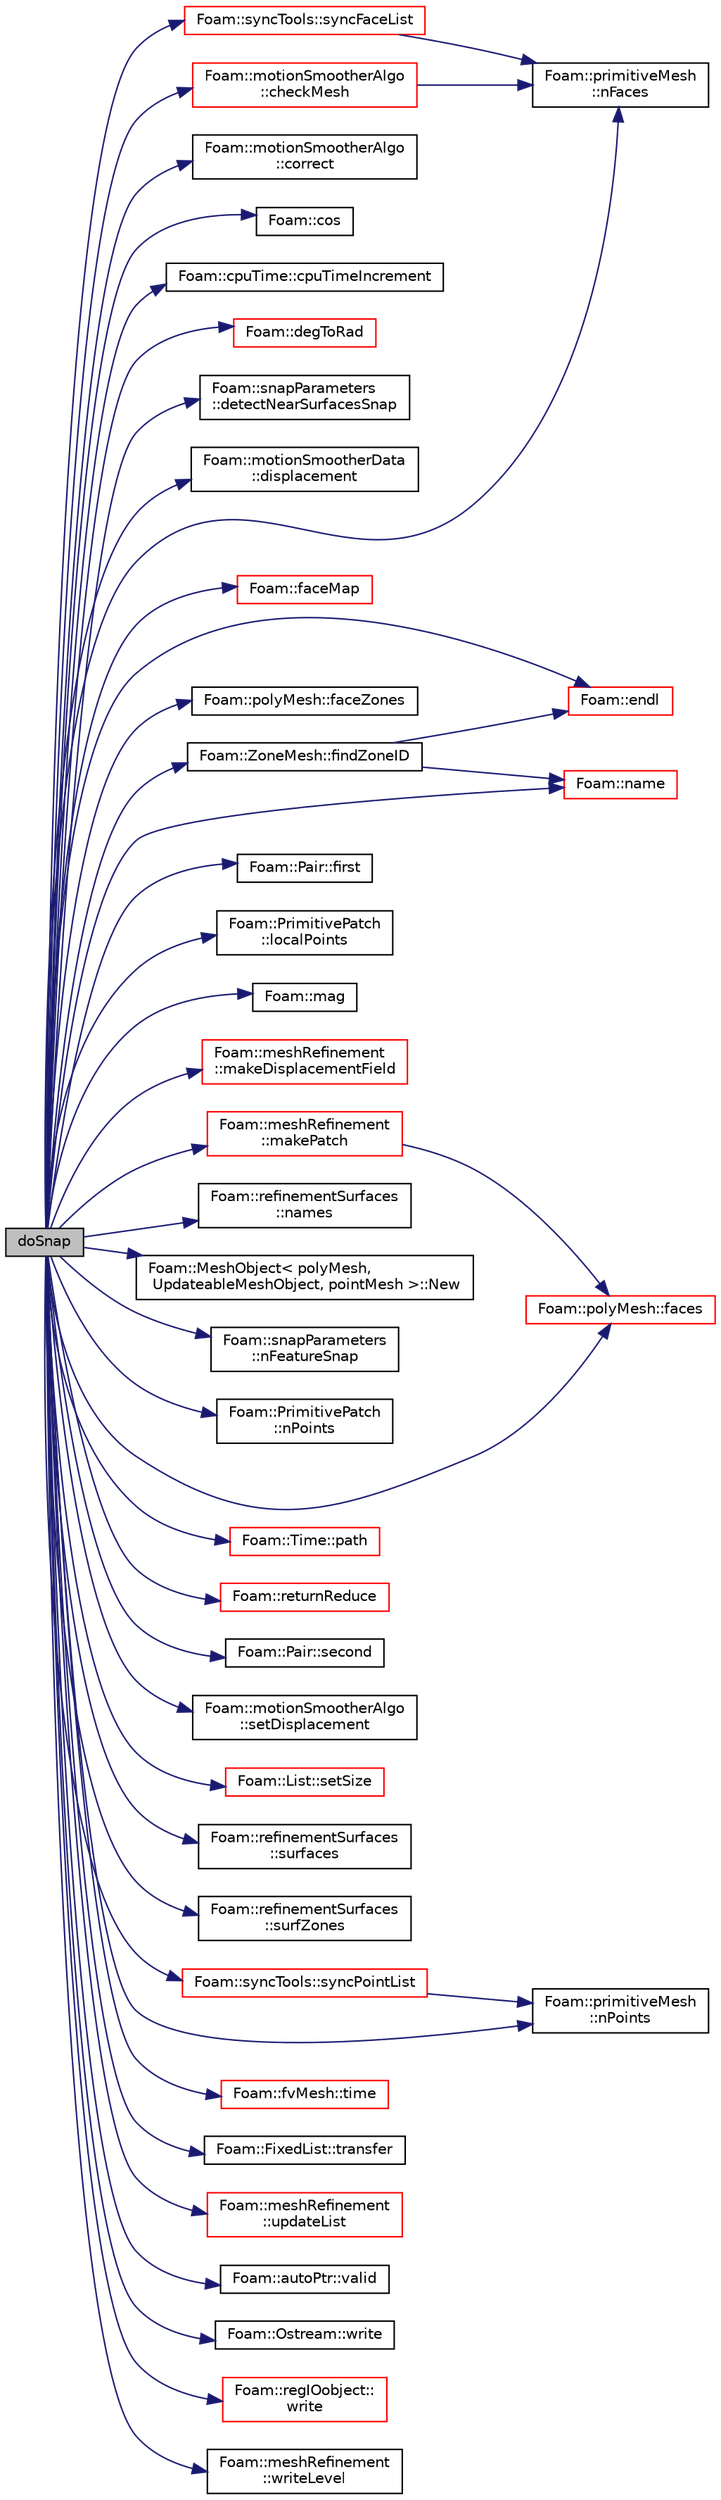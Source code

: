 digraph "doSnap"
{
  bgcolor="transparent";
  edge [fontname="Helvetica",fontsize="10",labelfontname="Helvetica",labelfontsize="10"];
  node [fontname="Helvetica",fontsize="10",shape=record];
  rankdir="LR";
  Node1 [label="doSnap",height=0.2,width=0.4,color="black", fillcolor="grey75", style="filled", fontcolor="black"];
  Node1 -> Node2 [color="midnightblue",fontsize="10",style="solid",fontname="Helvetica"];
  Node2 [label="Foam::motionSmootherAlgo\l::checkMesh",height=0.2,width=0.4,color="red",URL="$a01530.html#afbe9420d4dac86e78be8408bd5475536",tooltip="Check mesh with mesh settings in dict. Collects incorrect faces. "];
  Node2 -> Node3 [color="midnightblue",fontsize="10",style="solid",fontname="Helvetica"];
  Node3 [label="Foam::primitiveMesh\l::nFaces",height=0.2,width=0.4,color="black",URL="$a01967.html#a9be088de373a98524a153de7da0e92e8"];
  Node1 -> Node4 [color="midnightblue",fontsize="10",style="solid",fontname="Helvetica"];
  Node4 [label="Foam::motionSmootherAlgo\l::correct",height=0.2,width=0.4,color="black",URL="$a01530.html#a3ae44b28050c3aa494c1d8e18cf618c1",tooltip="Take over existing mesh position. "];
  Node1 -> Node5 [color="midnightblue",fontsize="10",style="solid",fontname="Helvetica"];
  Node5 [label="Foam::cos",height=0.2,width=0.4,color="black",URL="$a10725.html#aebb41a148f7cf44b63e12f69e487e49f"];
  Node1 -> Node6 [color="midnightblue",fontsize="10",style="solid",fontname="Helvetica"];
  Node6 [label="Foam::cpuTime::cpuTimeIncrement",height=0.2,width=0.4,color="black",URL="$a00432.html#a43eed4a8935c988474b2232d55ada013",tooltip="Return CPU time (in seconds) since last call to cpuTimeIncrement() "];
  Node1 -> Node7 [color="midnightblue",fontsize="10",style="solid",fontname="Helvetica"];
  Node7 [label="Foam::degToRad",height=0.2,width=0.4,color="red",URL="$a10725.html#af706f965be4d1457b0f1e7fade1c0118",tooltip="Conversion from degrees to radians. "];
  Node1 -> Node8 [color="midnightblue",fontsize="10",style="solid",fontname="Helvetica"];
  Node8 [label="Foam::snapParameters\l::detectNearSurfacesSnap",height=0.2,width=0.4,color="black",URL="$a02359.html#a1e647636299d5fb284a2b90149a70abe"];
  Node1 -> Node9 [color="midnightblue",fontsize="10",style="solid",fontname="Helvetica"];
  Node9 [label="Foam::motionSmootherData\l::displacement",height=0.2,width=0.4,color="black",URL="$a01531.html#a385ef78c10bfc635b81bec6ef42e051b",tooltip="Reference to displacement field. "];
  Node1 -> Node10 [color="midnightblue",fontsize="10",style="solid",fontname="Helvetica"];
  Node10 [label="Foam::endl",height=0.2,width=0.4,color="red",URL="$a10725.html#a2db8fe02a0d3909e9351bb4275b23ce4",tooltip="Add newline and flush stream. "];
  Node1 -> Node11 [color="midnightblue",fontsize="10",style="solid",fontname="Helvetica"];
  Node11 [label="Foam::faceMap",height=0.2,width=0.4,color="red",URL="$a10725.html#aa77215843e964fac259ab06e68d0ee02"];
  Node1 -> Node12 [color="midnightblue",fontsize="10",style="solid",fontname="Helvetica"];
  Node12 [label="Foam::polyMesh::faces",height=0.2,width=0.4,color="red",URL="$a01916.html#a4434536d50d4c14116249da802a1e2b2",tooltip="Return raw faces. "];
  Node1 -> Node13 [color="midnightblue",fontsize="10",style="solid",fontname="Helvetica"];
  Node13 [label="Foam::polyMesh::faceZones",height=0.2,width=0.4,color="black",URL="$a01916.html#aa3b2dc268f43cd7ca2d043febae4f0e6",tooltip="Return face zone mesh. "];
  Node1 -> Node14 [color="midnightblue",fontsize="10",style="solid",fontname="Helvetica"];
  Node14 [label="Foam::ZoneMesh::findZoneID",height=0.2,width=0.4,color="black",URL="$a02896.html#a09614eb35eb88968e053707fde62f274",tooltip="Find zone index given a name. "];
  Node14 -> Node15 [color="midnightblue",fontsize="10",style="solid",fontname="Helvetica"];
  Node15 [label="Foam::name",height=0.2,width=0.4,color="red",URL="$a10725.html#adcb0df2bd4953cb6bb390272d8263c3a",tooltip="Return a string representation of a complex. "];
  Node14 -> Node10 [color="midnightblue",fontsize="10",style="solid",fontname="Helvetica"];
  Node1 -> Node16 [color="midnightblue",fontsize="10",style="solid",fontname="Helvetica"];
  Node16 [label="Foam::Pair::first",height=0.2,width=0.4,color="black",URL="$a01759.html#a69ef5dddb2067ac3fb125632597a61b9",tooltip="Return first. "];
  Node1 -> Node17 [color="midnightblue",fontsize="10",style="solid",fontname="Helvetica"];
  Node17 [label="Foam::PrimitivePatch\l::localPoints",height=0.2,width=0.4,color="black",URL="$a01970.html#a180aa335ba66b3224df33de8eb29b3bf",tooltip="Return pointField of points in patch. "];
  Node1 -> Node18 [color="midnightblue",fontsize="10",style="solid",fontname="Helvetica"];
  Node18 [label="Foam::mag",height=0.2,width=0.4,color="black",URL="$a10725.html#a929da2a3fdcf3dacbbe0487d3a330dae"];
  Node1 -> Node19 [color="midnightblue",fontsize="10",style="solid",fontname="Helvetica"];
  Node19 [label="Foam::meshRefinement\l::makeDisplacementField",height=0.2,width=0.4,color="red",URL="$a01469.html#ab021a3506ff50fe3b6cedb2ac43f9a17",tooltip="Helper function to make a pointVectorField with correct. "];
  Node1 -> Node20 [color="midnightblue",fontsize="10",style="solid",fontname="Helvetica"];
  Node20 [label="Foam::meshRefinement\l::makePatch",height=0.2,width=0.4,color="red",URL="$a01469.html#aca2e02beb44887a5eede2d5061d6eb54",tooltip="Create patch from set of patches. "];
  Node20 -> Node12 [color="midnightblue",fontsize="10",style="solid",fontname="Helvetica"];
  Node1 -> Node15 [color="midnightblue",fontsize="10",style="solid",fontname="Helvetica"];
  Node1 -> Node21 [color="midnightblue",fontsize="10",style="solid",fontname="Helvetica"];
  Node21 [label="Foam::refinementSurfaces\l::names",height=0.2,width=0.4,color="black",URL="$a02115.html#a4cfa938962e39d9251eec21f98340669",tooltip="Names of surfaces. "];
  Node1 -> Node22 [color="midnightblue",fontsize="10",style="solid",fontname="Helvetica"];
  Node22 [label="Foam::MeshObject\< polyMesh,\l UpdateableMeshObject, pointMesh \>::New",height=0.2,width=0.4,color="black",URL="$a01467.html#ab61cc2091ec1fd7e08e8948e84235a05"];
  Node1 -> Node3 [color="midnightblue",fontsize="10",style="solid",fontname="Helvetica"];
  Node1 -> Node23 [color="midnightblue",fontsize="10",style="solid",fontname="Helvetica"];
  Node23 [label="Foam::snapParameters\l::nFeatureSnap",height=0.2,width=0.4,color="black",URL="$a02359.html#ae6b5819f091b888cf94db047a992b3a5"];
  Node1 -> Node24 [color="midnightblue",fontsize="10",style="solid",fontname="Helvetica"];
  Node24 [label="Foam::PrimitivePatch\l::nPoints",height=0.2,width=0.4,color="black",URL="$a01970.html#a9927abeba2c8506177084d644b6e573a",tooltip="Return number of points supporting patch faces. "];
  Node1 -> Node25 [color="midnightblue",fontsize="10",style="solid",fontname="Helvetica"];
  Node25 [label="Foam::primitiveMesh\l::nPoints",height=0.2,width=0.4,color="black",URL="$a01967.html#a9927abeba2c8506177084d644b6e573a"];
  Node1 -> Node26 [color="midnightblue",fontsize="10",style="solid",fontname="Helvetica"];
  Node26 [label="Foam::Time::path",height=0.2,width=0.4,color="red",URL="$a02606.html#a2db7691b348697844893a04d3110e3d5",tooltip="Return path. "];
  Node1 -> Node27 [color="midnightblue",fontsize="10",style="solid",fontname="Helvetica"];
  Node27 [label="Foam::returnReduce",height=0.2,width=0.4,color="red",URL="$a10725.html#a8d528a67d2a9c6fe4fb94bc86872624b"];
  Node1 -> Node28 [color="midnightblue",fontsize="10",style="solid",fontname="Helvetica"];
  Node28 [label="Foam::Pair::second",height=0.2,width=0.4,color="black",URL="$a01759.html#a4735f680939b3f5fec1e4a8d34549d6f",tooltip="Return second. "];
  Node1 -> Node29 [color="midnightblue",fontsize="10",style="solid",fontname="Helvetica"];
  Node29 [label="Foam::motionSmootherAlgo\l::setDisplacement",height=0.2,width=0.4,color="black",URL="$a01530.html#a856c4be9adaf4b4ade6db576a3d833bf",tooltip="Set displacement field from displacement on patch points. "];
  Node1 -> Node30 [color="midnightblue",fontsize="10",style="solid",fontname="Helvetica"];
  Node30 [label="Foam::List::setSize",height=0.2,width=0.4,color="red",URL="$a01364.html#aedb985ffeaf1bdbfeccc2a8730405703",tooltip="Reset size of List. "];
  Node1 -> Node31 [color="midnightblue",fontsize="10",style="solid",fontname="Helvetica"];
  Node31 [label="Foam::refinementSurfaces\l::surfaces",height=0.2,width=0.4,color="black",URL="$a02115.html#adcd7311efdf37e4637a13fa45dd405ef"];
  Node1 -> Node32 [color="midnightblue",fontsize="10",style="solid",fontname="Helvetica"];
  Node32 [label="Foam::refinementSurfaces\l::surfZones",height=0.2,width=0.4,color="black",URL="$a02115.html#ae149e1770f0bee2a1c69148fe9c6e6a3"];
  Node1 -> Node33 [color="midnightblue",fontsize="10",style="solid",fontname="Helvetica"];
  Node33 [label="Foam::syncTools::syncFaceList",height=0.2,width=0.4,color="red",URL="$a02542.html#abed40ebf1b90b365509600f5e7b004b7",tooltip="Synchronize values on all mesh faces. "];
  Node33 -> Node3 [color="midnightblue",fontsize="10",style="solid",fontname="Helvetica"];
  Node1 -> Node34 [color="midnightblue",fontsize="10",style="solid",fontname="Helvetica"];
  Node34 [label="Foam::syncTools::syncPointList",height=0.2,width=0.4,color="red",URL="$a02542.html#a197ed77a9101bdfb37253bd3f507c017",tooltip="Synchronize values on all mesh points. "];
  Node34 -> Node25 [color="midnightblue",fontsize="10",style="solid",fontname="Helvetica"];
  Node1 -> Node35 [color="midnightblue",fontsize="10",style="solid",fontname="Helvetica"];
  Node35 [label="Foam::fvMesh::time",height=0.2,width=0.4,color="red",URL="$a00876.html#a48fcf6de2789aff6b430b5fc1a05693f",tooltip="Return the top-level database. "];
  Node1 -> Node36 [color="midnightblue",fontsize="10",style="solid",fontname="Helvetica"];
  Node36 [label="Foam::FixedList::transfer",height=0.2,width=0.4,color="black",URL="$a00824.html#ad199ea6fc3eb573dd9192b5606943cdd",tooltip="Copy (not transfer) the argument contents. "];
  Node1 -> Node37 [color="midnightblue",fontsize="10",style="solid",fontname="Helvetica"];
  Node37 [label="Foam::meshRefinement\l::updateList",height=0.2,width=0.4,color="red",URL="$a01469.html#acb22f124478b6f5cd17b2d7dad384cf8",tooltip="Helper: reorder list according to map. "];
  Node1 -> Node38 [color="midnightblue",fontsize="10",style="solid",fontname="Helvetica"];
  Node38 [label="Foam::autoPtr::valid",height=0.2,width=0.4,color="black",URL="$a00086.html#a8d985300b138b6c5556ab17ed4df3b38",tooltip="Return true if the autoPtr valid (ie, the pointer is set). "];
  Node1 -> Node39 [color="midnightblue",fontsize="10",style="solid",fontname="Helvetica"];
  Node39 [label="Foam::Ostream::write",height=0.2,width=0.4,color="black",URL="$a01736.html#a81a19ad9e4098b4701cc8bab9a59d78b",tooltip="Write next token to stream. "];
  Node1 -> Node40 [color="midnightblue",fontsize="10",style="solid",fontname="Helvetica"];
  Node40 [label="Foam::regIOobject::\lwrite",height=0.2,width=0.4,color="red",URL="$a02145.html#a6e5faa425b059eeb55cd904755791076",tooltip="Write using setting from DB. "];
  Node1 -> Node41 [color="midnightblue",fontsize="10",style="solid",fontname="Helvetica"];
  Node41 [label="Foam::meshRefinement\l::writeLevel",height=0.2,width=0.4,color="black",URL="$a01469.html#aeffc4049f055c08fd23bede34d7a1d0b",tooltip="Get/set write level. "];
}

